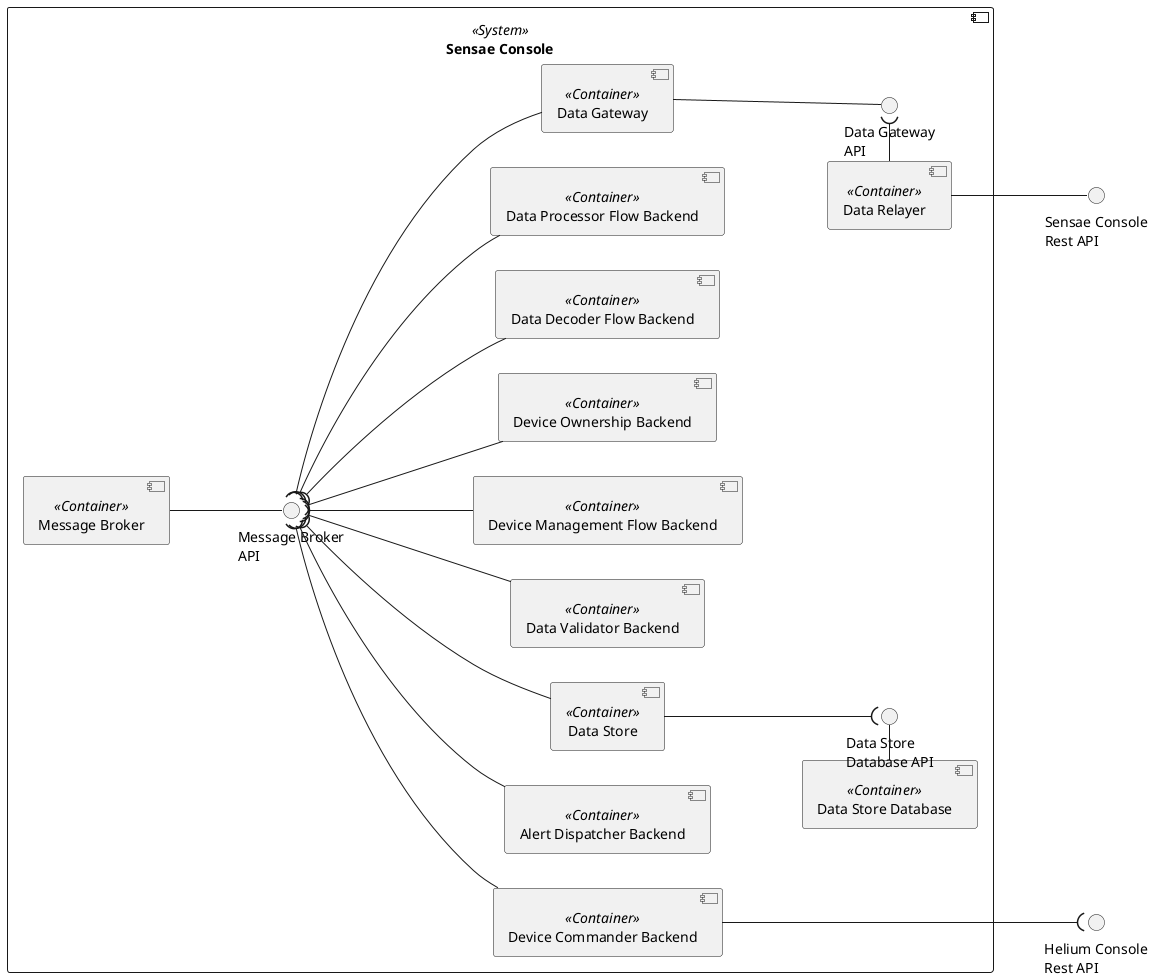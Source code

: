 @startuml logical-view-level2-data-flow

left to right direction

skinparam sequenceMessageAlign center
skinparam Shadowing false
skinparam componentStyle uml2
skinparam packageStyle rectangle

interface "Sensae Console\nRest API" as IN_ENDPOINT
interface "Helium Console\nRest API" as OUT_ENDPOINT

component "Sensae Console" <<System>> {
    component "Message Broker" as MB <<Container>> 

    component "Data Gateway" as DDG <<Container>> 
    component "Data Relayer" as DR <<Container>> 
    component "Data Processor Flow Backend" as DPSB <<Container>> 
    component "Data Decoder Flow Backend" as DDSB <<Container>> 
    component "Data Validator Backend" as DVB <<Container>> 
    component "Device Management Flow Backend" as DRSB <<Container>> 
    component "Data Store" as DS <<Container>> 
    component "Data Store Database" as MONGODB <<Container>> 
    component "Device Ownership Backend" as IAMSB <<Container>> 
    component "Device Commander Backend" as DCB <<Container>> 

    component "Alert Dispatcher Backend" as ALERT_BACK <<Container>>  

    interface "Message Broker\nAPI" as MB_API
    interface "Data Store\nDatabase API" as MONGODB_API
    interface "Data Gateway\nAPI" as DDG_API

    DS --( MONGODB_API
    DDG -- DDG_API
    MB -- MB_API
    MONGODB - MONGODB_API

    MB_API )--- DS
    MB_API )--- DDG
    MB_API )--- DVB
    MB_API )--- DRSB
    MB_API )--- DPSB
    MB_API )--- DDSB
    MB_API )--- IAMSB
    MB_API )--- DCB
    MB_API )--- ALERT_BACK

    DR -- IN_ENDPOINT
    ' DDG_API )- DR
    DR -( DDG_API
    DCB ---( OUT_ENDPOINT

    DPSB -[hidden]- DR

    DCB -[hidden] ALERT_BACK
    ALERT_BACK -[hidden] DS
    DS -[hidden] DVB
    DVB -[hidden] DRSB
    DRSB -[hidden] IAMSB
    IAMSB -[hidden] DDSB
    DDSB -[hidden] DPSB
    DPSB -[hidden] DDG

}

@enduml
